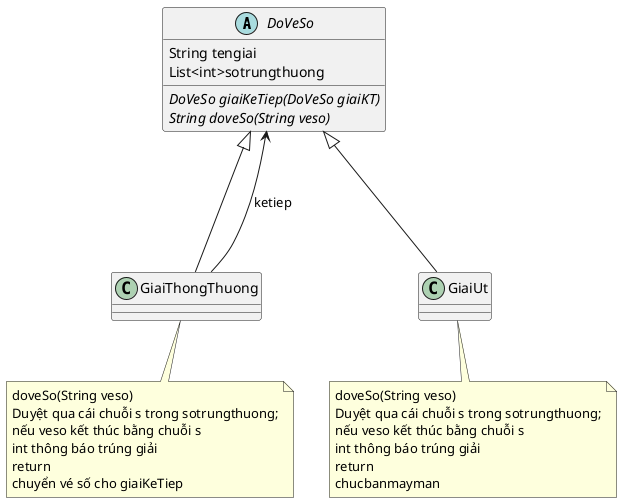@startuml
'https://plantuml.com/class-diagram

abstract DoVeSo{
    String tengiai
    List<int>sotrungthuong
    {abstract} DoVeSo giaiKeTiep(DoVeSo giaiKT)
    {abstract} String doveSo(String veso)
}
DoVeSo<|---GiaiThongThuong
DoVeSo <--- GiaiThongThuong:ketiep
DoVeSo <|--- GiaiUt
note bottom of GiaiThongThuong
doveSo(String veso)
Duyệt qua cái chuỗi s trong sotrungthuong;
nếu veso kết thúc bằng chuỗi s
int thông báo trúng giải
return
chuyển vé số cho giaiKeTiep
end note
note bottom of GiaiUt
doveSo(String veso)
Duyệt qua cái chuỗi s trong sotrungthuong;
nếu veso kết thúc bằng chuỗi s
int thông báo trúng giải
return
chucbanmayman
end note
@enduml